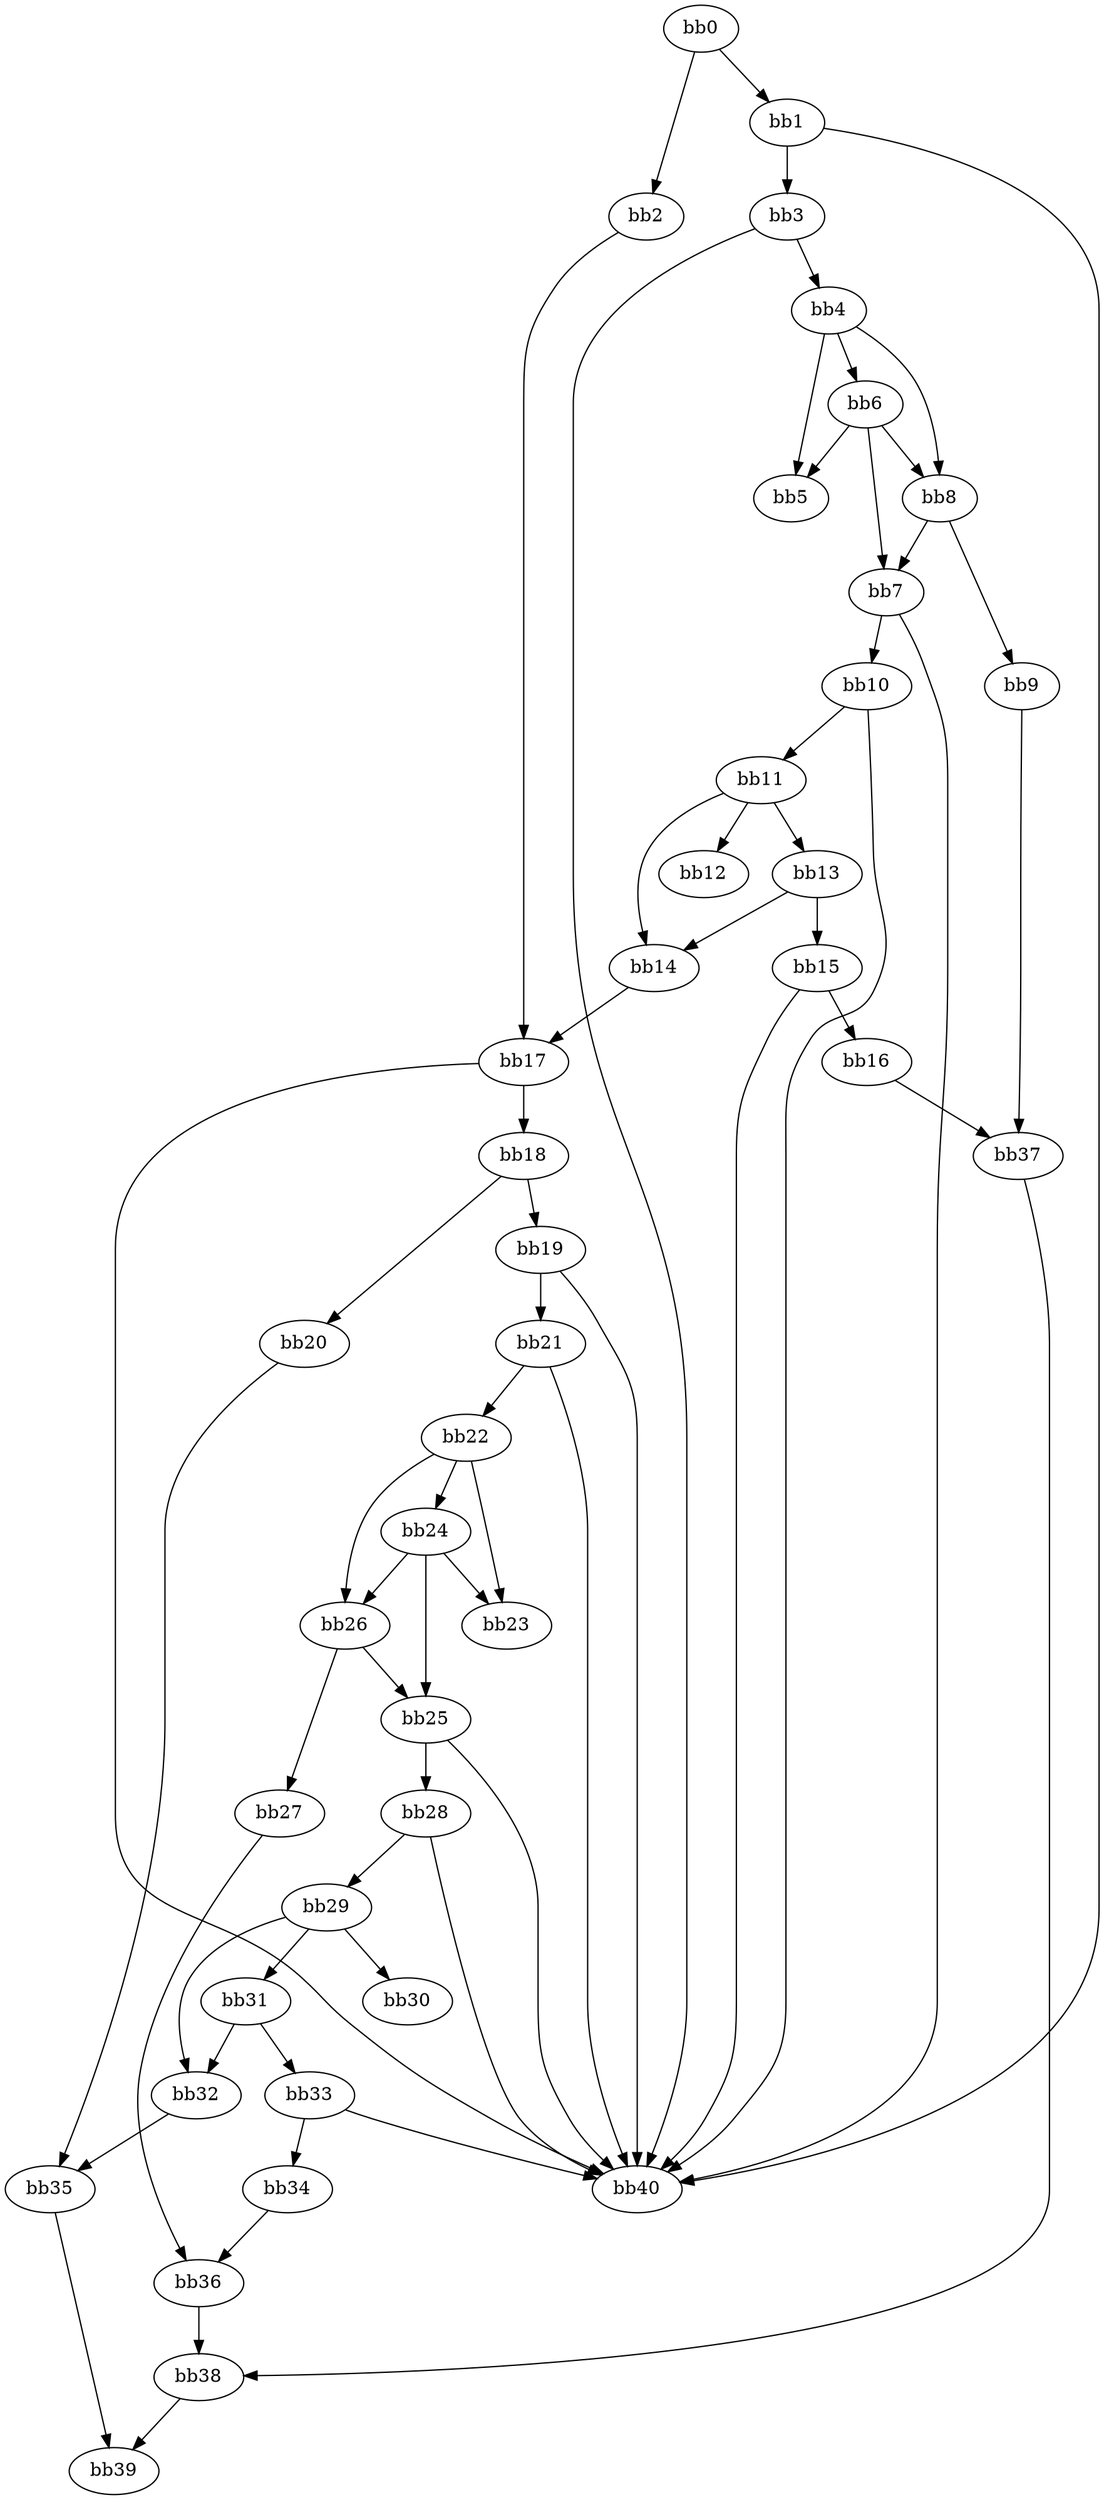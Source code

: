 digraph {
    0 [ label = "bb0\l" ]
    1 [ label = "bb1\l" ]
    2 [ label = "bb2\l" ]
    3 [ label = "bb3\l" ]
    4 [ label = "bb4\l" ]
    5 [ label = "bb5\l" ]
    6 [ label = "bb6\l" ]
    7 [ label = "bb7\l" ]
    8 [ label = "bb8\l" ]
    9 [ label = "bb9\l" ]
    10 [ label = "bb10\l" ]
    11 [ label = "bb11\l" ]
    12 [ label = "bb12\l" ]
    13 [ label = "bb13\l" ]
    14 [ label = "bb14\l" ]
    15 [ label = "bb15\l" ]
    16 [ label = "bb16\l" ]
    17 [ label = "bb17\l" ]
    18 [ label = "bb18\l" ]
    19 [ label = "bb19\l" ]
    20 [ label = "bb20\l" ]
    21 [ label = "bb21\l" ]
    22 [ label = "bb22\l" ]
    23 [ label = "bb23\l" ]
    24 [ label = "bb24\l" ]
    25 [ label = "bb25\l" ]
    26 [ label = "bb26\l" ]
    27 [ label = "bb27\l" ]
    28 [ label = "bb28\l" ]
    29 [ label = "bb29\l" ]
    30 [ label = "bb30\l" ]
    31 [ label = "bb31\l" ]
    32 [ label = "bb32\l" ]
    33 [ label = "bb33\l" ]
    34 [ label = "bb34\l" ]
    35 [ label = "bb35\l" ]
    36 [ label = "bb36\l" ]
    37 [ label = "bb37\l" ]
    38 [ label = "bb38\l" ]
    39 [ label = "bb39\l" ]
    40 [ label = "bb40\l" ]
    0 -> 1 [ ]
    0 -> 2 [ ]
    1 -> 3 [ ]
    1 -> 40 [ ]
    2 -> 17 [ ]
    3 -> 4 [ ]
    3 -> 40 [ ]
    4 -> 5 [ ]
    4 -> 6 [ ]
    4 -> 8 [ ]
    6 -> 5 [ ]
    6 -> 7 [ ]
    6 -> 8 [ ]
    7 -> 10 [ ]
    7 -> 40 [ ]
    8 -> 7 [ ]
    8 -> 9 [ ]
    9 -> 37 [ ]
    10 -> 11 [ ]
    10 -> 40 [ ]
    11 -> 12 [ ]
    11 -> 13 [ ]
    11 -> 14 [ ]
    13 -> 14 [ ]
    13 -> 15 [ ]
    14 -> 17 [ ]
    15 -> 16 [ ]
    15 -> 40 [ ]
    16 -> 37 [ ]
    17 -> 18 [ ]
    17 -> 40 [ ]
    18 -> 19 [ ]
    18 -> 20 [ ]
    19 -> 21 [ ]
    19 -> 40 [ ]
    20 -> 35 [ ]
    21 -> 22 [ ]
    21 -> 40 [ ]
    22 -> 23 [ ]
    22 -> 24 [ ]
    22 -> 26 [ ]
    24 -> 23 [ ]
    24 -> 25 [ ]
    24 -> 26 [ ]
    25 -> 28 [ ]
    25 -> 40 [ ]
    26 -> 25 [ ]
    26 -> 27 [ ]
    27 -> 36 [ ]
    28 -> 29 [ ]
    28 -> 40 [ ]
    29 -> 30 [ ]
    29 -> 31 [ ]
    29 -> 32 [ ]
    31 -> 32 [ ]
    31 -> 33 [ ]
    32 -> 35 [ ]
    33 -> 34 [ ]
    33 -> 40 [ ]
    34 -> 36 [ ]
    35 -> 39 [ ]
    36 -> 38 [ ]
    37 -> 38 [ ]
    38 -> 39 [ ]
}

